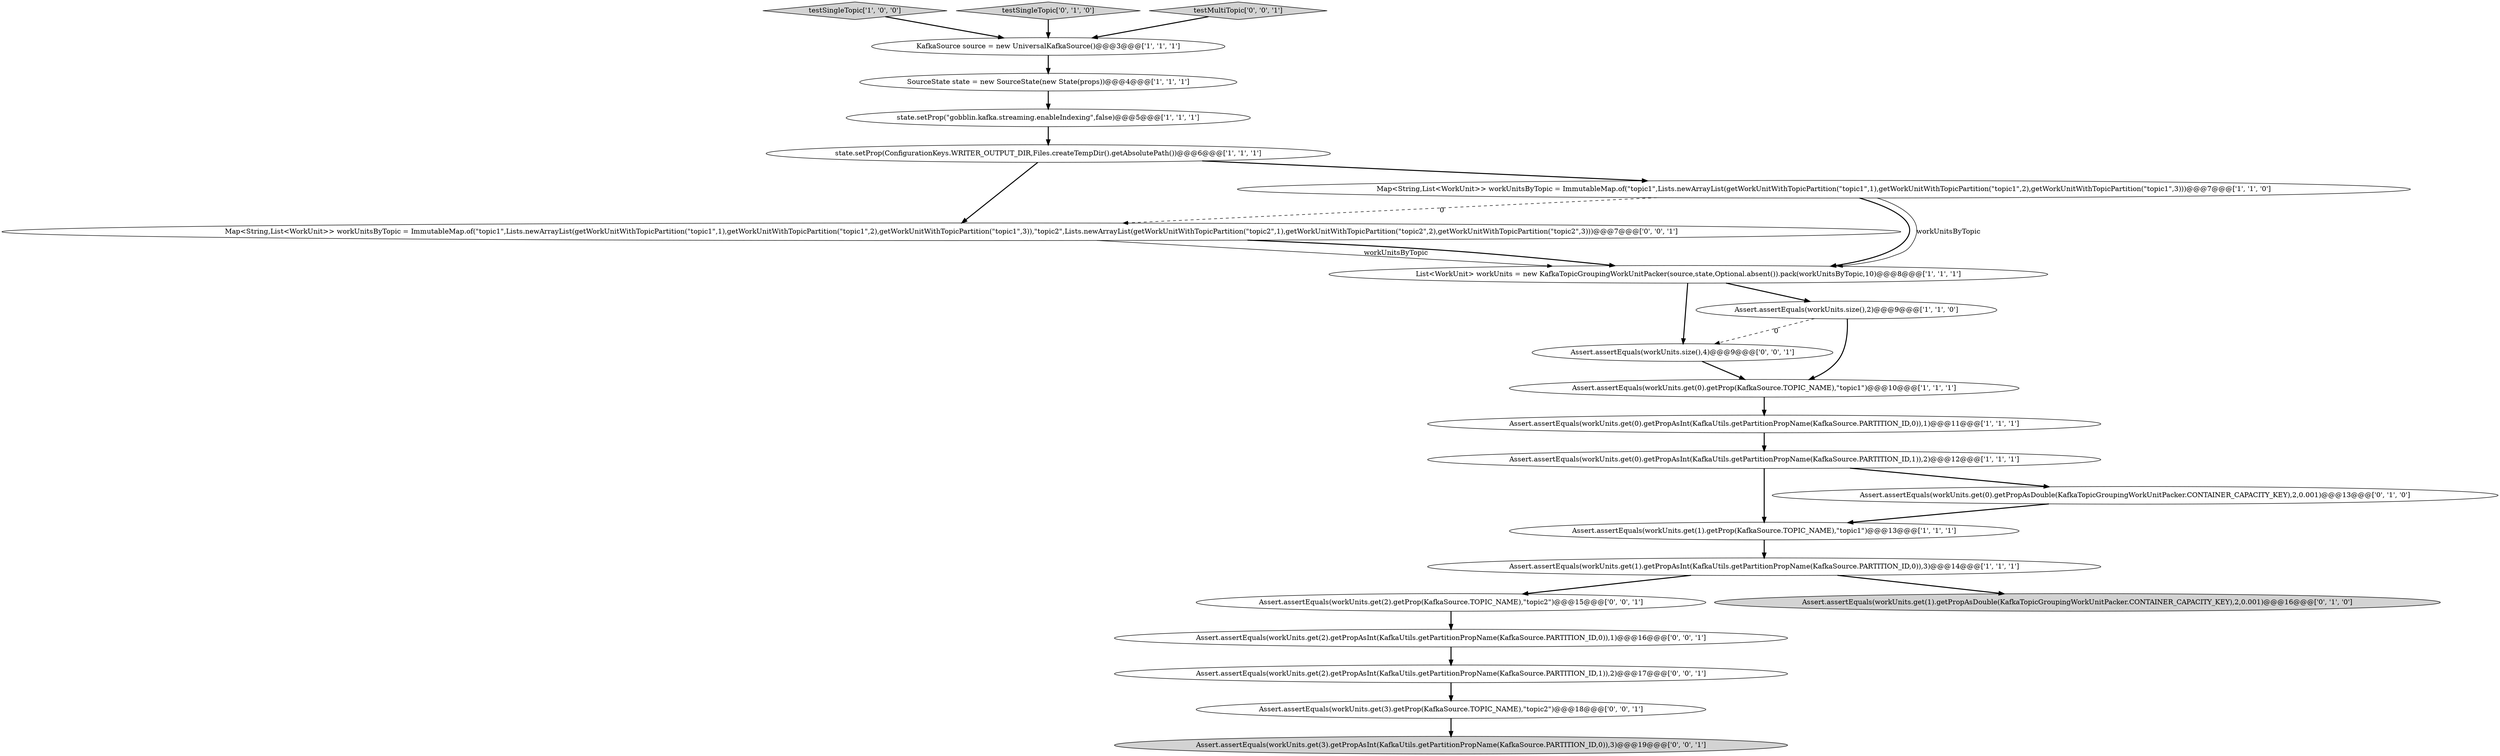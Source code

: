 digraph {
1 [style = filled, label = "SourceState state = new SourceState(new State(props))@@@4@@@['1', '1', '1']", fillcolor = white, shape = ellipse image = "AAA0AAABBB1BBB"];
12 [style = filled, label = "Assert.assertEquals(workUnits.get(0).getProp(KafkaSource.TOPIC_NAME),\"topic1\")@@@10@@@['1', '1', '1']", fillcolor = white, shape = ellipse image = "AAA0AAABBB1BBB"];
5 [style = filled, label = "state.setProp(\"gobblin.kafka.streaming.enableIndexing\",false)@@@5@@@['1', '1', '1']", fillcolor = white, shape = ellipse image = "AAA0AAABBB1BBB"];
17 [style = filled, label = "Map<String,List<WorkUnit>> workUnitsByTopic = ImmutableMap.of(\"topic1\",Lists.newArrayList(getWorkUnitWithTopicPartition(\"topic1\",1),getWorkUnitWithTopicPartition(\"topic1\",2),getWorkUnitWithTopicPartition(\"topic1\",3)),\"topic2\",Lists.newArrayList(getWorkUnitWithTopicPartition(\"topic2\",1),getWorkUnitWithTopicPartition(\"topic2\",2),getWorkUnitWithTopicPartition(\"topic2\",3)))@@@7@@@['0', '0', '1']", fillcolor = white, shape = ellipse image = "AAA0AAABBB3BBB"];
19 [style = filled, label = "Assert.assertEquals(workUnits.get(2).getProp(KafkaSource.TOPIC_NAME),\"topic2\")@@@15@@@['0', '0', '1']", fillcolor = white, shape = ellipse image = "AAA0AAABBB3BBB"];
18 [style = filled, label = "Assert.assertEquals(workUnits.size(),4)@@@9@@@['0', '0', '1']", fillcolor = white, shape = ellipse image = "AAA0AAABBB3BBB"];
8 [style = filled, label = "Assert.assertEquals(workUnits.get(1).getPropAsInt(KafkaUtils.getPartitionPropName(KafkaSource.PARTITION_ID,0)),3)@@@14@@@['1', '1', '1']", fillcolor = white, shape = ellipse image = "AAA0AAABBB1BBB"];
11 [style = filled, label = "Assert.assertEquals(workUnits.get(1).getProp(KafkaSource.TOPIC_NAME),\"topic1\")@@@13@@@['1', '1', '1']", fillcolor = white, shape = ellipse image = "AAA0AAABBB1BBB"];
6 [style = filled, label = "KafkaSource source = new UniversalKafkaSource()@@@3@@@['1', '1', '1']", fillcolor = white, shape = ellipse image = "AAA0AAABBB1BBB"];
22 [style = filled, label = "Assert.assertEquals(workUnits.get(2).getPropAsInt(KafkaUtils.getPartitionPropName(KafkaSource.PARTITION_ID,0)),1)@@@16@@@['0', '0', '1']", fillcolor = white, shape = ellipse image = "AAA0AAABBB3BBB"];
9 [style = filled, label = "Assert.assertEquals(workUnits.size(),2)@@@9@@@['1', '1', '0']", fillcolor = white, shape = ellipse image = "AAA0AAABBB1BBB"];
4 [style = filled, label = "Assert.assertEquals(workUnits.get(0).getPropAsInt(KafkaUtils.getPartitionPropName(KafkaSource.PARTITION_ID,0)),1)@@@11@@@['1', '1', '1']", fillcolor = white, shape = ellipse image = "AAA0AAABBB1BBB"];
15 [style = filled, label = "Assert.assertEquals(workUnits.get(0).getPropAsDouble(KafkaTopicGroupingWorkUnitPacker.CONTAINER_CAPACITY_KEY),2,0.001)@@@13@@@['0', '1', '0']", fillcolor = white, shape = ellipse image = "AAA1AAABBB2BBB"];
20 [style = filled, label = "Assert.assertEquals(workUnits.get(3).getPropAsInt(KafkaUtils.getPartitionPropName(KafkaSource.PARTITION_ID,0)),3)@@@19@@@['0', '0', '1']", fillcolor = lightgray, shape = ellipse image = "AAA0AAABBB3BBB"];
10 [style = filled, label = "Assert.assertEquals(workUnits.get(0).getPropAsInt(KafkaUtils.getPartitionPropName(KafkaSource.PARTITION_ID,1)),2)@@@12@@@['1', '1', '1']", fillcolor = white, shape = ellipse image = "AAA0AAABBB1BBB"];
16 [style = filled, label = "Assert.assertEquals(workUnits.get(2).getPropAsInt(KafkaUtils.getPartitionPropName(KafkaSource.PARTITION_ID,1)),2)@@@17@@@['0', '0', '1']", fillcolor = white, shape = ellipse image = "AAA0AAABBB3BBB"];
2 [style = filled, label = "testSingleTopic['1', '0', '0']", fillcolor = lightgray, shape = diamond image = "AAA0AAABBB1BBB"];
13 [style = filled, label = "testSingleTopic['0', '1', '0']", fillcolor = lightgray, shape = diamond image = "AAA0AAABBB2BBB"];
7 [style = filled, label = "Map<String,List<WorkUnit>> workUnitsByTopic = ImmutableMap.of(\"topic1\",Lists.newArrayList(getWorkUnitWithTopicPartition(\"topic1\",1),getWorkUnitWithTopicPartition(\"topic1\",2),getWorkUnitWithTopicPartition(\"topic1\",3)))@@@7@@@['1', '1', '0']", fillcolor = white, shape = ellipse image = "AAA0AAABBB1BBB"];
0 [style = filled, label = "state.setProp(ConfigurationKeys.WRITER_OUTPUT_DIR,Files.createTempDir().getAbsolutePath())@@@6@@@['1', '1', '1']", fillcolor = white, shape = ellipse image = "AAA0AAABBB1BBB"];
14 [style = filled, label = "Assert.assertEquals(workUnits.get(1).getPropAsDouble(KafkaTopicGroupingWorkUnitPacker.CONTAINER_CAPACITY_KEY),2,0.001)@@@16@@@['0', '1', '0']", fillcolor = lightgray, shape = ellipse image = "AAA1AAABBB2BBB"];
3 [style = filled, label = "List<WorkUnit> workUnits = new KafkaTopicGroupingWorkUnitPacker(source,state,Optional.absent()).pack(workUnitsByTopic,10)@@@8@@@['1', '1', '1']", fillcolor = white, shape = ellipse image = "AAA0AAABBB1BBB"];
23 [style = filled, label = "Assert.assertEquals(workUnits.get(3).getProp(KafkaSource.TOPIC_NAME),\"topic2\")@@@18@@@['0', '0', '1']", fillcolor = white, shape = ellipse image = "AAA0AAABBB3BBB"];
21 [style = filled, label = "testMultiTopic['0', '0', '1']", fillcolor = lightgray, shape = diamond image = "AAA0AAABBB3BBB"];
9->18 [style = dashed, label="0"];
8->14 [style = bold, label=""];
8->19 [style = bold, label=""];
17->3 [style = solid, label="workUnitsByTopic"];
0->7 [style = bold, label=""];
12->4 [style = bold, label=""];
13->6 [style = bold, label=""];
22->16 [style = bold, label=""];
19->22 [style = bold, label=""];
10->11 [style = bold, label=""];
17->3 [style = bold, label=""];
3->18 [style = bold, label=""];
7->3 [style = bold, label=""];
7->17 [style = dashed, label="0"];
7->3 [style = solid, label="workUnitsByTopic"];
5->0 [style = bold, label=""];
16->23 [style = bold, label=""];
15->11 [style = bold, label=""];
11->8 [style = bold, label=""];
23->20 [style = bold, label=""];
3->9 [style = bold, label=""];
0->17 [style = bold, label=""];
4->10 [style = bold, label=""];
2->6 [style = bold, label=""];
10->15 [style = bold, label=""];
18->12 [style = bold, label=""];
21->6 [style = bold, label=""];
6->1 [style = bold, label=""];
9->12 [style = bold, label=""];
1->5 [style = bold, label=""];
}
